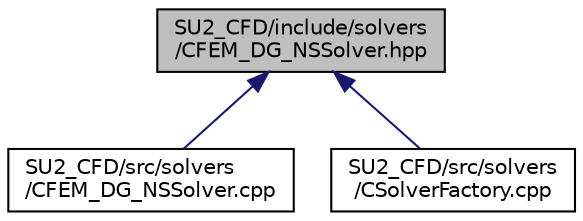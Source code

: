 digraph "SU2_CFD/include/solvers/CFEM_DG_NSSolver.hpp"
{
 // LATEX_PDF_SIZE
  edge [fontname="Helvetica",fontsize="10",labelfontname="Helvetica",labelfontsize="10"];
  node [fontname="Helvetica",fontsize="10",shape=record];
  Node1 [label="SU2_CFD/include/solvers\l/CFEM_DG_NSSolver.hpp",height=0.2,width=0.4,color="black", fillcolor="grey75", style="filled", fontcolor="black",tooltip="Headers of the CFEM_DG_NSSolver class."];
  Node1 -> Node2 [dir="back",color="midnightblue",fontsize="10",style="solid",fontname="Helvetica"];
  Node2 [label="SU2_CFD/src/solvers\l/CFEM_DG_NSSolver.cpp",height=0.2,width=0.4,color="black", fillcolor="white", style="filled",URL="$CFEM__DG__NSSolver_8cpp.html",tooltip="Main subroutines for solving finite element Navier-Stokes flow problems."];
  Node1 -> Node3 [dir="back",color="midnightblue",fontsize="10",style="solid",fontname="Helvetica"];
  Node3 [label="SU2_CFD/src/solvers\l/CSolverFactory.cpp",height=0.2,width=0.4,color="black", fillcolor="white", style="filled",URL="$CSolverFactory_8cpp.html",tooltip="Main subroutines for CSolverFactoryclass."];
}
